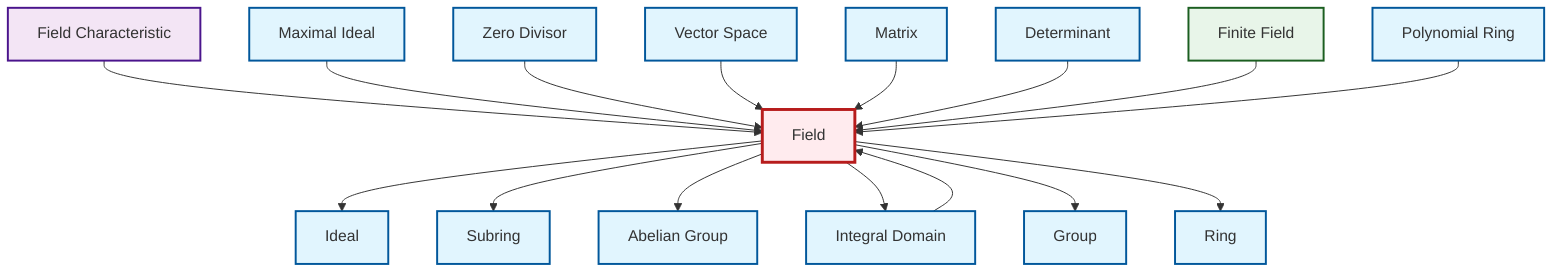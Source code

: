 graph TD
    classDef definition fill:#e1f5fe,stroke:#01579b,stroke-width:2px
    classDef theorem fill:#f3e5f5,stroke:#4a148c,stroke-width:2px
    classDef axiom fill:#fff3e0,stroke:#e65100,stroke-width:2px
    classDef example fill:#e8f5e9,stroke:#1b5e20,stroke-width:2px
    classDef current fill:#ffebee,stroke:#b71c1c,stroke-width:3px
    def-subring["Subring"]:::definition
    def-ideal["Ideal"]:::definition
    def-field["Field"]:::definition
    def-vector-space["Vector Space"]:::definition
    thm-field-characteristic["Field Characteristic"]:::theorem
    ex-finite-field["Finite Field"]:::example
    def-determinant["Determinant"]:::definition
    def-zero-divisor["Zero Divisor"]:::definition
    def-abelian-group["Abelian Group"]:::definition
    def-matrix["Matrix"]:::definition
    def-ring["Ring"]:::definition
    def-maximal-ideal["Maximal Ideal"]:::definition
    def-group["Group"]:::definition
    def-integral-domain["Integral Domain"]:::definition
    def-polynomial-ring["Polynomial Ring"]:::definition
    thm-field-characteristic --> def-field
    def-maximal-ideal --> def-field
    def-field --> def-ideal
    def-zero-divisor --> def-field
    def-vector-space --> def-field
    def-field --> def-subring
    def-matrix --> def-field
    def-field --> def-abelian-group
    def-determinant --> def-field
    def-field --> def-integral-domain
    def-field --> def-group
    def-integral-domain --> def-field
    def-field --> def-ring
    ex-finite-field --> def-field
    def-polynomial-ring --> def-field
    class def-field current